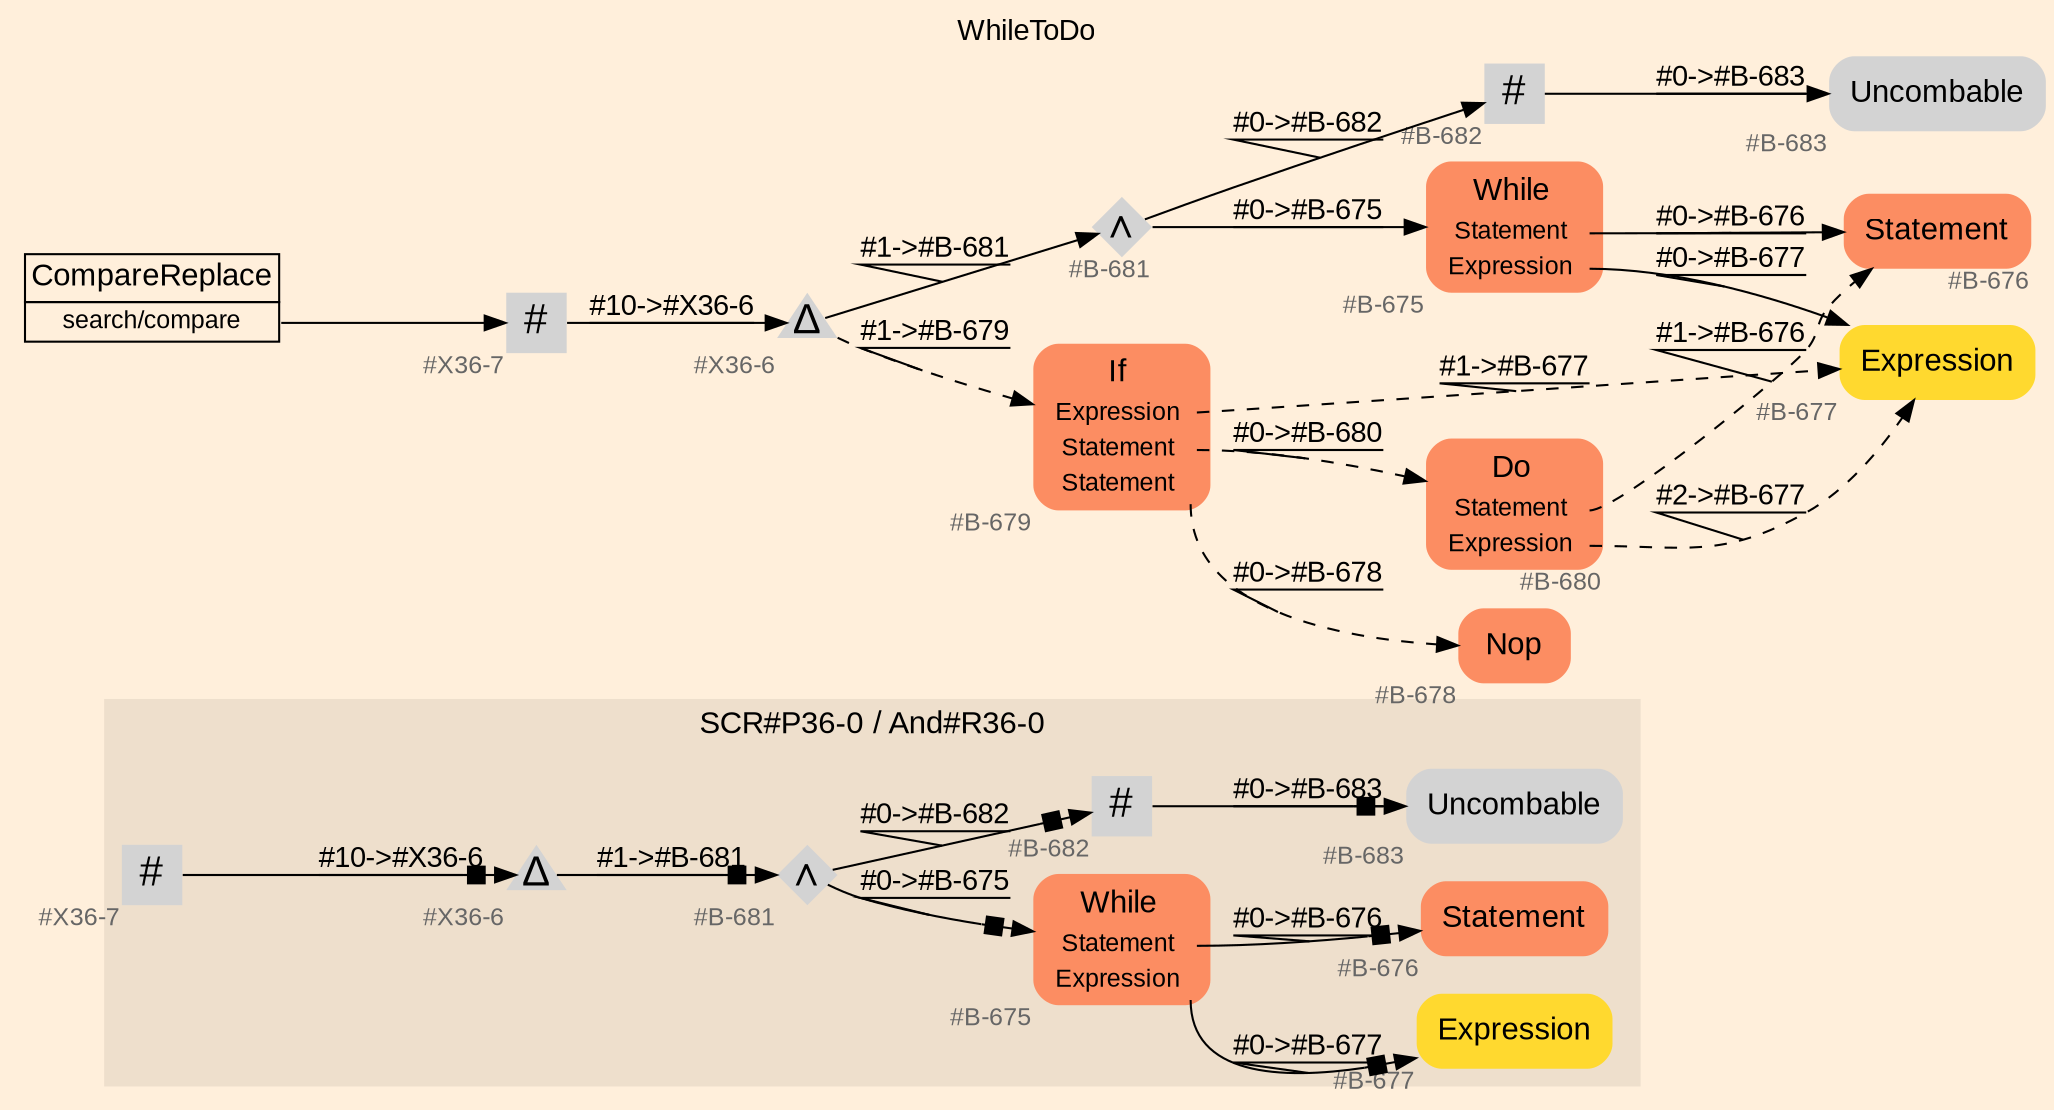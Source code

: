digraph "WhileToDo" {
label = "WhileToDo"
labelloc = t
graph [
    rankdir = "LR"
    ranksep = 0.3
    bgcolor = antiquewhite1
    color = black
    fontcolor = black
    fontname = "Arial"
];
node [
    fontname = "Arial"
];
edge [
    fontname = "Arial"
];

// -------------------- figure And#R36-0 --------------------
// -------- region And#R36-0 ----------
subgraph "clusterAnd#R36-0" {
    label = "SCR#P36-0 / And#R36-0"
    style = "filled"
    color = antiquewhite2
    fontsize = "15"
    // -------- block And#R36-0/#B-676 ----------
    "And#R36-0/#B-676" [
        fillcolor = "/set28/2"
        xlabel = "#B-676"
        fontsize = "12"
        fontcolor = grey40
        shape = "plaintext"
        label = <<TABLE BORDER="0" CELLBORDER="0" CELLSPACING="0">
         <TR><TD><FONT COLOR="black" POINT-SIZE="15">Statement</FONT></TD></TR>
        </TABLE>>
        style = "rounded,filled"
    ];
    
    // -------- block And#R36-0/#B-675 ----------
    "And#R36-0/#B-675" [
        fillcolor = "/set28/2"
        xlabel = "#B-675"
        fontsize = "12"
        fontcolor = grey40
        shape = "plaintext"
        label = <<TABLE BORDER="0" CELLBORDER="0" CELLSPACING="0">
         <TR><TD><FONT COLOR="black" POINT-SIZE="15">While</FONT></TD></TR>
         <TR><TD><FONT COLOR="black" POINT-SIZE="12">Statement</FONT></TD><TD PORT="port0"></TD></TR>
         <TR><TD><FONT COLOR="black" POINT-SIZE="12">Expression</FONT></TD><TD PORT="port1"></TD></TR>
        </TABLE>>
        style = "rounded,filled"
    ];
    
    // -------- block And#R36-0/#B-677 ----------
    "And#R36-0/#B-677" [
        fillcolor = "/set28/6"
        xlabel = "#B-677"
        fontsize = "12"
        fontcolor = grey40
        shape = "plaintext"
        label = <<TABLE BORDER="0" CELLBORDER="0" CELLSPACING="0">
         <TR><TD><FONT COLOR="black" POINT-SIZE="15">Expression</FONT></TD></TR>
        </TABLE>>
        style = "rounded,filled"
    ];
    
    // -------- block And#R36-0/#B-681 ----------
    "And#R36-0/#B-681" [
        xlabel = "#B-681"
        fontsize = "12"
        fontcolor = grey40
        shape = "diamond"
        label = <<FONT COLOR="black" POINT-SIZE="20">∧</FONT>>
        style = "filled"
        penwidth = 0.0
        fixedsize = true
        width = 0.4
        height = 0.4
    ];
    
    // -------- block And#R36-0/#B-682 ----------
    "And#R36-0/#B-682" [
        xlabel = "#B-682"
        fontsize = "12"
        fontcolor = grey40
        shape = "square"
        label = <<FONT COLOR="black" POINT-SIZE="20">#</FONT>>
        style = "filled"
        penwidth = 0.0
        fixedsize = true
        width = 0.4
        height = 0.4
    ];
    
    // -------- block And#R36-0/#B-683 ----------
    "And#R36-0/#B-683" [
        xlabel = "#B-683"
        fontsize = "12"
        fontcolor = grey40
        shape = "plaintext"
        label = <<TABLE BORDER="0" CELLBORDER="0" CELLSPACING="0">
         <TR><TD><FONT COLOR="black" POINT-SIZE="15">Uncombable</FONT></TD></TR>
        </TABLE>>
        style = "rounded,filled"
    ];
    
    // -------- block And#R36-0/#X36-6 ----------
    "And#R36-0/#X36-6" [
        xlabel = "#X36-6"
        fontsize = "12"
        fontcolor = grey40
        shape = "triangle"
        label = <<FONT COLOR="black" POINT-SIZE="20">Δ</FONT>>
        style = "filled"
        penwidth = 0.0
        fixedsize = true
        width = 0.4
        height = 0.4
    ];
    
    // -------- block And#R36-0/#X36-7 ----------
    "And#R36-0/#X36-7" [
        xlabel = "#X36-7"
        fontsize = "12"
        fontcolor = grey40
        shape = "square"
        label = <<FONT COLOR="black" POINT-SIZE="20">#</FONT>>
        style = "filled"
        penwidth = 0.0
        fixedsize = true
        width = 0.4
        height = 0.4
    ];
    
}

"And#R36-0/#B-675":port0 -> "And#R36-0/#B-676" [
    arrowhead="normalnonebox"
    label = "#0-&gt;#B-676"
    decorate = true
    color = black
    fontcolor = black
];

"And#R36-0/#B-675":port1 -> "And#R36-0/#B-677" [
    arrowhead="normalnonebox"
    label = "#0-&gt;#B-677"
    decorate = true
    color = black
    fontcolor = black
];

"And#R36-0/#B-681" -> "And#R36-0/#B-675" [
    arrowhead="normalnonebox"
    label = "#0-&gt;#B-675"
    decorate = true
    color = black
    fontcolor = black
];

"And#R36-0/#B-681" -> "And#R36-0/#B-682" [
    arrowhead="normalnonebox"
    label = "#0-&gt;#B-682"
    decorate = true
    color = black
    fontcolor = black
];

"And#R36-0/#B-682" -> "And#R36-0/#B-683" [
    arrowhead="normalnonebox"
    label = "#0-&gt;#B-683"
    decorate = true
    color = black
    fontcolor = black
];

"And#R36-0/#X36-6" -> "And#R36-0/#B-681" [
    arrowhead="normalnonebox"
    label = "#1-&gt;#B-681"
    decorate = true
    color = black
    fontcolor = black
];

"And#R36-0/#X36-7" -> "And#R36-0/#X36-6" [
    arrowhead="normalnonebox"
    label = "#10-&gt;#X36-6"
    decorate = true
    color = black
    fontcolor = black
];


// -------------------- transformation figure --------------------
// -------- block CR#X36-8 ----------
"CR#X36-8" [
    fillcolor = antiquewhite1
    fontsize = "12"
    fontcolor = grey40
    shape = "plaintext"
    label = <<TABLE BORDER="0" CELLBORDER="1" CELLSPACING="0">
     <TR><TD><FONT COLOR="black" POINT-SIZE="15">CompareReplace</FONT></TD></TR>
     <TR><TD PORT="port0"><FONT COLOR="black" POINT-SIZE="12">search/compare</FONT></TD></TR>
    </TABLE>>
    style = "filled"
    color = black
];

// -------- block #X36-7 ----------
"#X36-7" [
    xlabel = "#X36-7"
    fontsize = "12"
    fontcolor = grey40
    shape = "square"
    label = <<FONT COLOR="black" POINT-SIZE="20">#</FONT>>
    style = "filled"
    penwidth = 0.0
    fixedsize = true
    width = 0.4
    height = 0.4
];

// -------- block #X36-6 ----------
"#X36-6" [
    xlabel = "#X36-6"
    fontsize = "12"
    fontcolor = grey40
    shape = "triangle"
    label = <<FONT COLOR="black" POINT-SIZE="20">Δ</FONT>>
    style = "filled"
    penwidth = 0.0
    fixedsize = true
    width = 0.4
    height = 0.4
];

// -------- block #B-681 ----------
"#B-681" [
    xlabel = "#B-681"
    fontsize = "12"
    fontcolor = grey40
    shape = "diamond"
    label = <<FONT COLOR="black" POINT-SIZE="20">∧</FONT>>
    style = "filled"
    penwidth = 0.0
    fixedsize = true
    width = 0.4
    height = 0.4
];

// -------- block #B-675 ----------
"#B-675" [
    fillcolor = "/set28/2"
    xlabel = "#B-675"
    fontsize = "12"
    fontcolor = grey40
    shape = "plaintext"
    label = <<TABLE BORDER="0" CELLBORDER="0" CELLSPACING="0">
     <TR><TD><FONT COLOR="black" POINT-SIZE="15">While</FONT></TD></TR>
     <TR><TD><FONT COLOR="black" POINT-SIZE="12">Statement</FONT></TD><TD PORT="port0"></TD></TR>
     <TR><TD><FONT COLOR="black" POINT-SIZE="12">Expression</FONT></TD><TD PORT="port1"></TD></TR>
    </TABLE>>
    style = "rounded,filled"
];

// -------- block #B-676 ----------
"#B-676" [
    fillcolor = "/set28/2"
    xlabel = "#B-676"
    fontsize = "12"
    fontcolor = grey40
    shape = "plaintext"
    label = <<TABLE BORDER="0" CELLBORDER="0" CELLSPACING="0">
     <TR><TD><FONT COLOR="black" POINT-SIZE="15">Statement</FONT></TD></TR>
    </TABLE>>
    style = "rounded,filled"
];

// -------- block #B-677 ----------
"#B-677" [
    fillcolor = "/set28/6"
    xlabel = "#B-677"
    fontsize = "12"
    fontcolor = grey40
    shape = "plaintext"
    label = <<TABLE BORDER="0" CELLBORDER="0" CELLSPACING="0">
     <TR><TD><FONT COLOR="black" POINT-SIZE="15">Expression</FONT></TD></TR>
    </TABLE>>
    style = "rounded,filled"
];

// -------- block #B-682 ----------
"#B-682" [
    xlabel = "#B-682"
    fontsize = "12"
    fontcolor = grey40
    shape = "square"
    label = <<FONT COLOR="black" POINT-SIZE="20">#</FONT>>
    style = "filled"
    penwidth = 0.0
    fixedsize = true
    width = 0.4
    height = 0.4
];

// -------- block #B-683 ----------
"#B-683" [
    xlabel = "#B-683"
    fontsize = "12"
    fontcolor = grey40
    shape = "plaintext"
    label = <<TABLE BORDER="0" CELLBORDER="0" CELLSPACING="0">
     <TR><TD><FONT COLOR="black" POINT-SIZE="15">Uncombable</FONT></TD></TR>
    </TABLE>>
    style = "rounded,filled"
];

// -------- block #B-679 ----------
"#B-679" [
    fillcolor = "/set28/2"
    xlabel = "#B-679"
    fontsize = "12"
    fontcolor = grey40
    shape = "plaintext"
    label = <<TABLE BORDER="0" CELLBORDER="0" CELLSPACING="0">
     <TR><TD><FONT COLOR="black" POINT-SIZE="15">If</FONT></TD></TR>
     <TR><TD><FONT COLOR="black" POINT-SIZE="12">Expression</FONT></TD><TD PORT="port0"></TD></TR>
     <TR><TD><FONT COLOR="black" POINT-SIZE="12">Statement</FONT></TD><TD PORT="port1"></TD></TR>
     <TR><TD><FONT COLOR="black" POINT-SIZE="12">Statement</FONT></TD><TD PORT="port2"></TD></TR>
    </TABLE>>
    style = "rounded,filled"
];

// -------- block #B-680 ----------
"#B-680" [
    fillcolor = "/set28/2"
    xlabel = "#B-680"
    fontsize = "12"
    fontcolor = grey40
    shape = "plaintext"
    label = <<TABLE BORDER="0" CELLBORDER="0" CELLSPACING="0">
     <TR><TD><FONT COLOR="black" POINT-SIZE="15">Do</FONT></TD></TR>
     <TR><TD><FONT COLOR="black" POINT-SIZE="12">Statement</FONT></TD><TD PORT="port0"></TD></TR>
     <TR><TD><FONT COLOR="black" POINT-SIZE="12">Expression</FONT></TD><TD PORT="port1"></TD></TR>
    </TABLE>>
    style = "rounded,filled"
];

// -------- block #B-678 ----------
"#B-678" [
    fillcolor = "/set28/2"
    xlabel = "#B-678"
    fontsize = "12"
    fontcolor = grey40
    shape = "plaintext"
    label = <<TABLE BORDER="0" CELLBORDER="0" CELLSPACING="0">
     <TR><TD><FONT COLOR="black" POINT-SIZE="15">Nop</FONT></TD></TR>
    </TABLE>>
    style = "rounded,filled"
];

"CR#X36-8":port0 -> "#X36-7" [
    label = ""
    decorate = true
    color = black
    fontcolor = black
];

"#X36-7" -> "#X36-6" [
    label = "#10-&gt;#X36-6"
    decorate = true
    color = black
    fontcolor = black
];

"#X36-6" -> "#B-681" [
    label = "#1-&gt;#B-681"
    decorate = true
    color = black
    fontcolor = black
];

"#X36-6" -> "#B-679" [
    style="dashed"
    label = "#1-&gt;#B-679"
    decorate = true
    color = black
    fontcolor = black
];

"#B-681" -> "#B-675" [
    label = "#0-&gt;#B-675"
    decorate = true
    color = black
    fontcolor = black
];

"#B-681" -> "#B-682" [
    label = "#0-&gt;#B-682"
    decorate = true
    color = black
    fontcolor = black
];

"#B-675":port0 -> "#B-676" [
    label = "#0-&gt;#B-676"
    decorate = true
    color = black
    fontcolor = black
];

"#B-675":port1 -> "#B-677" [
    label = "#0-&gt;#B-677"
    decorate = true
    color = black
    fontcolor = black
];

"#B-682" -> "#B-683" [
    label = "#0-&gt;#B-683"
    decorate = true
    color = black
    fontcolor = black
];

"#B-679":port0 -> "#B-677" [
    style="dashed"
    label = "#1-&gt;#B-677"
    decorate = true
    color = black
    fontcolor = black
];

"#B-679":port1 -> "#B-680" [
    style="dashed"
    label = "#0-&gt;#B-680"
    decorate = true
    color = black
    fontcolor = black
];

"#B-679":port2 -> "#B-678" [
    style="dashed"
    label = "#0-&gt;#B-678"
    decorate = true
    color = black
    fontcolor = black
];

"#B-680":port0 -> "#B-676" [
    style="dashed"
    label = "#1-&gt;#B-676"
    decorate = true
    color = black
    fontcolor = black
];

"#B-680":port1 -> "#B-677" [
    style="dashed"
    label = "#2-&gt;#B-677"
    decorate = true
    color = black
    fontcolor = black
];


}
